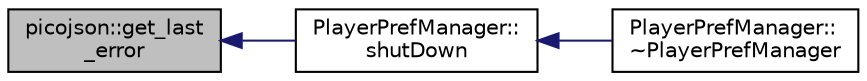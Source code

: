 digraph "picojson::get_last_error"
{
  edge [fontname="Helvetica",fontsize="10",labelfontname="Helvetica",labelfontsize="10"];
  node [fontname="Helvetica",fontsize="10",shape=record];
  rankdir="LR";
  Node122 [label="picojson::get_last\l_error",height=0.2,width=0.4,color="black", fillcolor="grey75", style="filled", fontcolor="black"];
  Node122 -> Node123 [dir="back",color="midnightblue",fontsize="10",style="solid",fontname="Helvetica"];
  Node123 [label="PlayerPrefManager::\lshutDown",height=0.2,width=0.4,color="black", fillcolor="white", style="filled",URL="$class_player_pref_manager.html#af395e5a4b0d8a749416dd6f3c415ca2b"];
  Node123 -> Node124 [dir="back",color="midnightblue",fontsize="10",style="solid",fontname="Helvetica"];
  Node124 [label="PlayerPrefManager::\l~PlayerPrefManager",height=0.2,width=0.4,color="black", fillcolor="white", style="filled",URL="$class_player_pref_manager.html#a594e8fd11a2a5476a8a06e53253214bb"];
}
